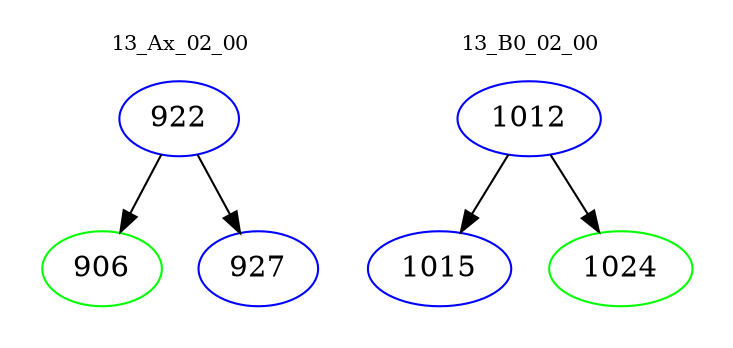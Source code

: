 digraph{
subgraph cluster_0 {
color = white
label = "13_Ax_02_00";
fontsize=10;
T0_922 [label="922", color="blue"]
T0_922 -> T0_906 [color="black"]
T0_906 [label="906", color="green"]
T0_922 -> T0_927 [color="black"]
T0_927 [label="927", color="blue"]
}
subgraph cluster_1 {
color = white
label = "13_B0_02_00";
fontsize=10;
T1_1012 [label="1012", color="blue"]
T1_1012 -> T1_1015 [color="black"]
T1_1015 [label="1015", color="blue"]
T1_1012 -> T1_1024 [color="black"]
T1_1024 [label="1024", color="green"]
}
}
